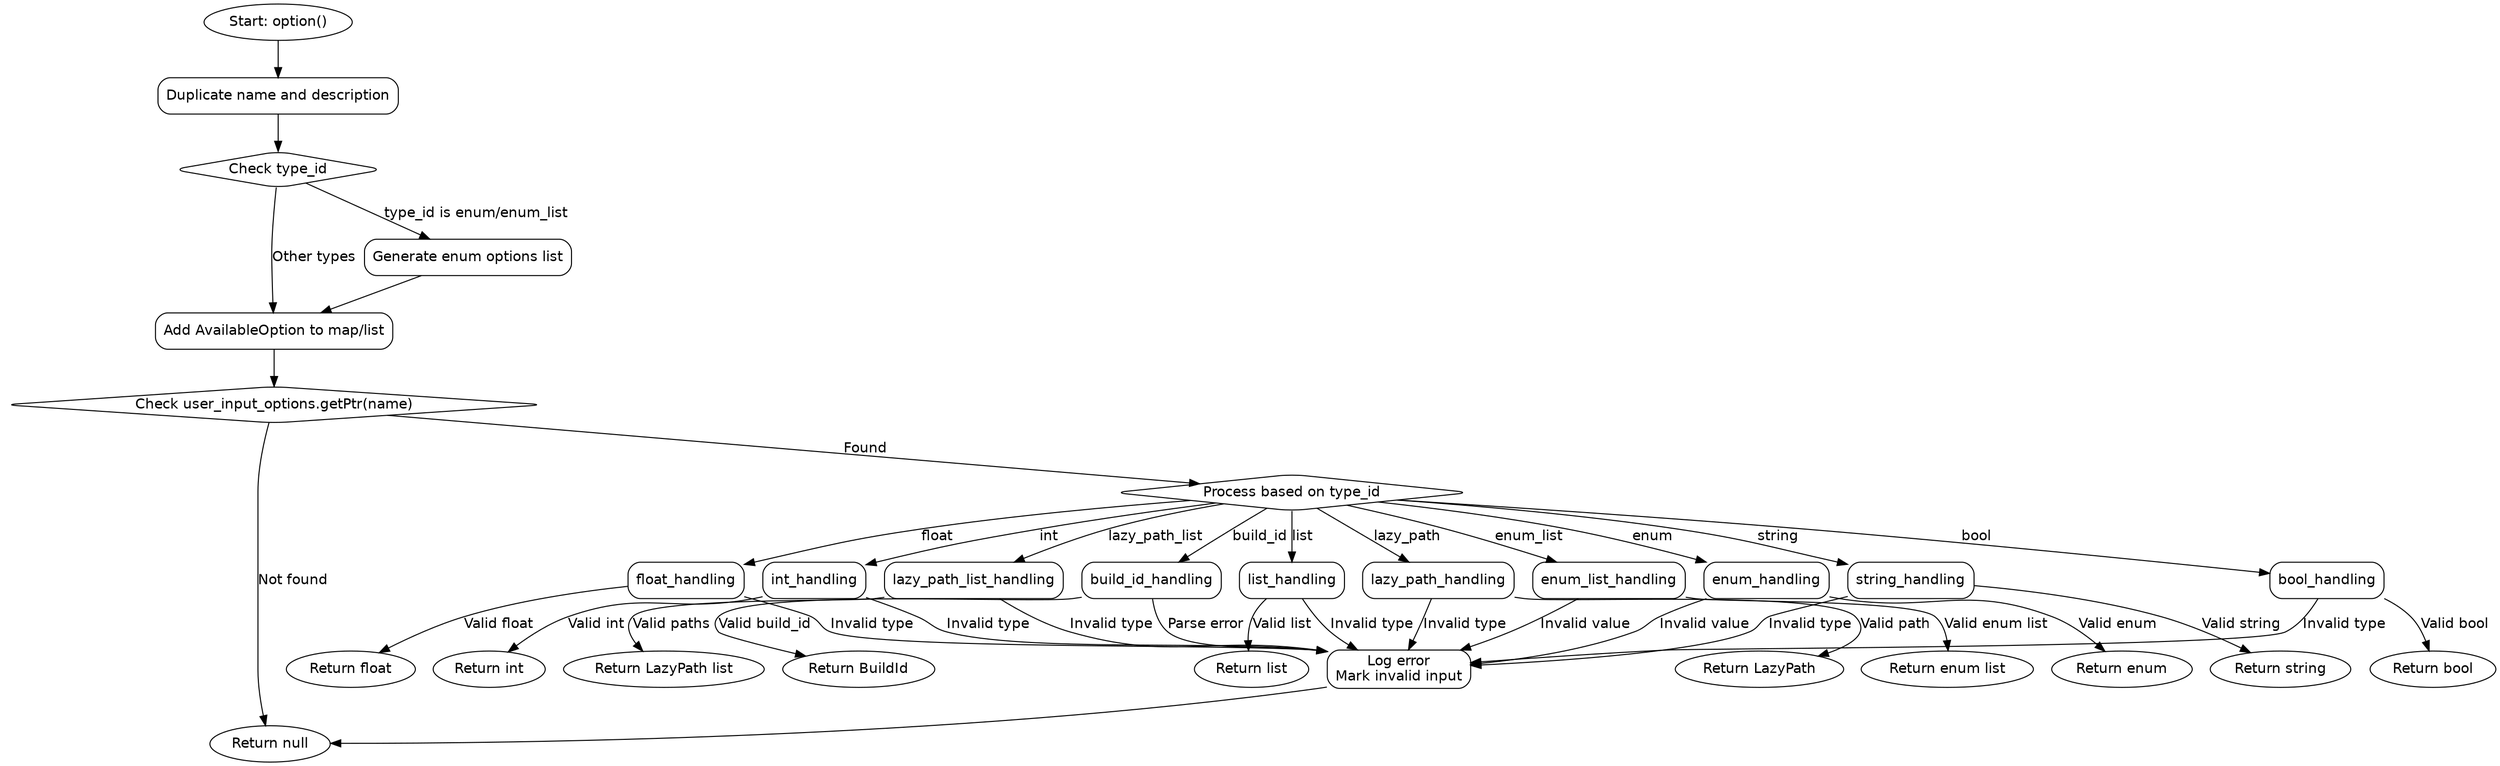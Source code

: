 
digraph flowchart {
    node [fontname="Helvetica", shape=rect, style="rounded"];
    edge [fontname="Helvetica"];

    start [label="Start: option()", shape=ellipse];
    dup_names [label="Duplicate name and description"];
    check_type [label="Check type_id", shape=diamond];
    enum_processing [label="Generate enum options list"];
    add_available_option [label="Add AvailableOption to map/list"];
    check_option_ptr [label="Check user_input_options.getPtr(name)", shape=diamond];
    return_null [label="Return null", shape=ellipse];
    process_type [label="Process based on type_id", shape=diamond];
    error_handling [label="Log error\nMark invalid input", shape=rect];

    // Main flow
    start -> dup_names;
    dup_names -> check_type;

    // Enum processing branch
    check_type -> enum_processing [label="type_id is enum/enum_list"];
    enum_processing -> add_available_option;

    // Non-enum processing
    check_type -> add_available_option [label="Other types"];
    
    // Common flow after type check
    add_available_option -> check_option_ptr;
    check_option_ptr -> return_null [label="Not found"];
    check_option_ptr -> process_type [label="Found"];

    // Type processing branches
    process_type -> bool_handling [label="bool"];
    process_type -> int_handling [label="int"];
    process_type -> float_handling [label="float"];
    process_type -> enum_handling [label="enum"];
    process_type -> string_handling [label="string"];
    process_type -> list_handling [label="list"];
    process_type -> enum_list_handling [label="enum_list"];
    process_type -> lazy_path_handling [label="lazy_path"];
    process_type -> lazy_path_list_handling [label="lazy_path_list"];
    process_type -> build_id_handling [label="build_id"];

    // Generic error handling
    bool_handling -> error_handling [label="Invalid type"];
    int_handling -> error_handling [label="Invalid type"];
    float_handling -> error_handling [label="Invalid type"];
    enum_handling -> error_handling [label="Invalid value"];
    string_handling -> error_handling [label="Invalid type"];
    list_handling -> error_handling [label="Invalid type"];
    enum_list_handling -> error_handling [label="Invalid value"];
    lazy_path_handling -> error_handling [label="Invalid type"];
    lazy_path_list_handling -> error_handling [label="Invalid type"];
    build_id_handling -> error_handling [label="Parse error"];
    error_handling -> return_null;

    // Successful returns
    bool_handling -> return_bool [label="Valid bool"];
    int_handling -> return_int [label="Valid int"];
    float_handling -> return_float [label="Valid float"];
    enum_handling -> return_enum [label="Valid enum"];
    string_handling -> return_string [label="Valid string"];
    list_handling -> return_list [label="Valid list"];
    enum_list_handling -> return_enum_list [label="Valid enum list"];
    lazy_path_handling -> return_lazy_path [label="Valid path"];
    lazy_path_list_handling -> return_lazy_path_list [label="Valid paths"];
    build_id_handling -> return_build_id [label="Valid build_id"];

    // Return nodes
    return_bool [label="Return bool", shape=ellipse];
    return_int [label="Return int", shape=ellipse];
    return_float [label="Return float", shape=ellipse];
    return_enum [label="Return enum", shape=ellipse];
    return_string [label="Return string", shape=ellipse];
    return_list [label="Return list", shape=ellipse];
    return_enum_list [label="Return enum list", shape=ellipse];
    return_lazy_path [label="Return LazyPath", shape=ellipse];
    return_lazy_path_list [label="Return LazyPath list", shape=ellipse];
    return_build_id [label="Return BuildId", shape=ellipse];
}
